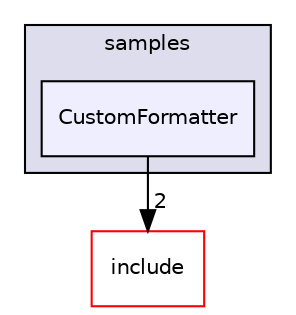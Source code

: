 digraph "c++/3rdParty/plog/samples/CustomFormatter" {
  bgcolor=transparent;
  compound=true
  node [ fontsize="10", fontname="Helvetica"];
  edge [ labelfontsize="10", labelfontname="Helvetica"];
  subgraph clusterdir_8d03fde5493a5e8d8675f397fdf6800f {
    graph [ bgcolor="#ddddee", pencolor="black", label="samples" fontname="Helvetica", fontsize="10", URL="dir_8d03fde5493a5e8d8675f397fdf6800f.html"]
  dir_80d432c714d0ef78c9f167421fa72559 [shape=box, label="CustomFormatter", style="filled", fillcolor="#eeeeff", pencolor="black", URL="dir_80d432c714d0ef78c9f167421fa72559.html"];
  }
  dir_05ea78ffc4ddc4f6d9a6448a24f50fa8 [shape=box label="include" color="red" URL="dir_05ea78ffc4ddc4f6d9a6448a24f50fa8.html"];
  dir_80d432c714d0ef78c9f167421fa72559->dir_05ea78ffc4ddc4f6d9a6448a24f50fa8 [headlabel="2", labeldistance=1.5 headhref="dir_000009_000027.html"];
}

